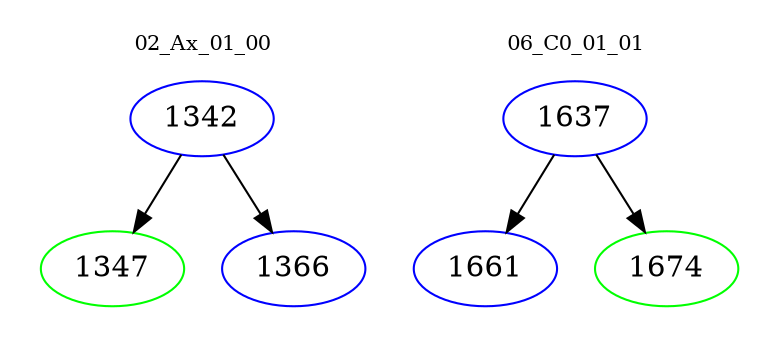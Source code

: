 digraph{
subgraph cluster_0 {
color = white
label = "02_Ax_01_00";
fontsize=10;
T0_1342 [label="1342", color="blue"]
T0_1342 -> T0_1347 [color="black"]
T0_1347 [label="1347", color="green"]
T0_1342 -> T0_1366 [color="black"]
T0_1366 [label="1366", color="blue"]
}
subgraph cluster_1 {
color = white
label = "06_C0_01_01";
fontsize=10;
T1_1637 [label="1637", color="blue"]
T1_1637 -> T1_1661 [color="black"]
T1_1661 [label="1661", color="blue"]
T1_1637 -> T1_1674 [color="black"]
T1_1674 [label="1674", color="green"]
}
}
